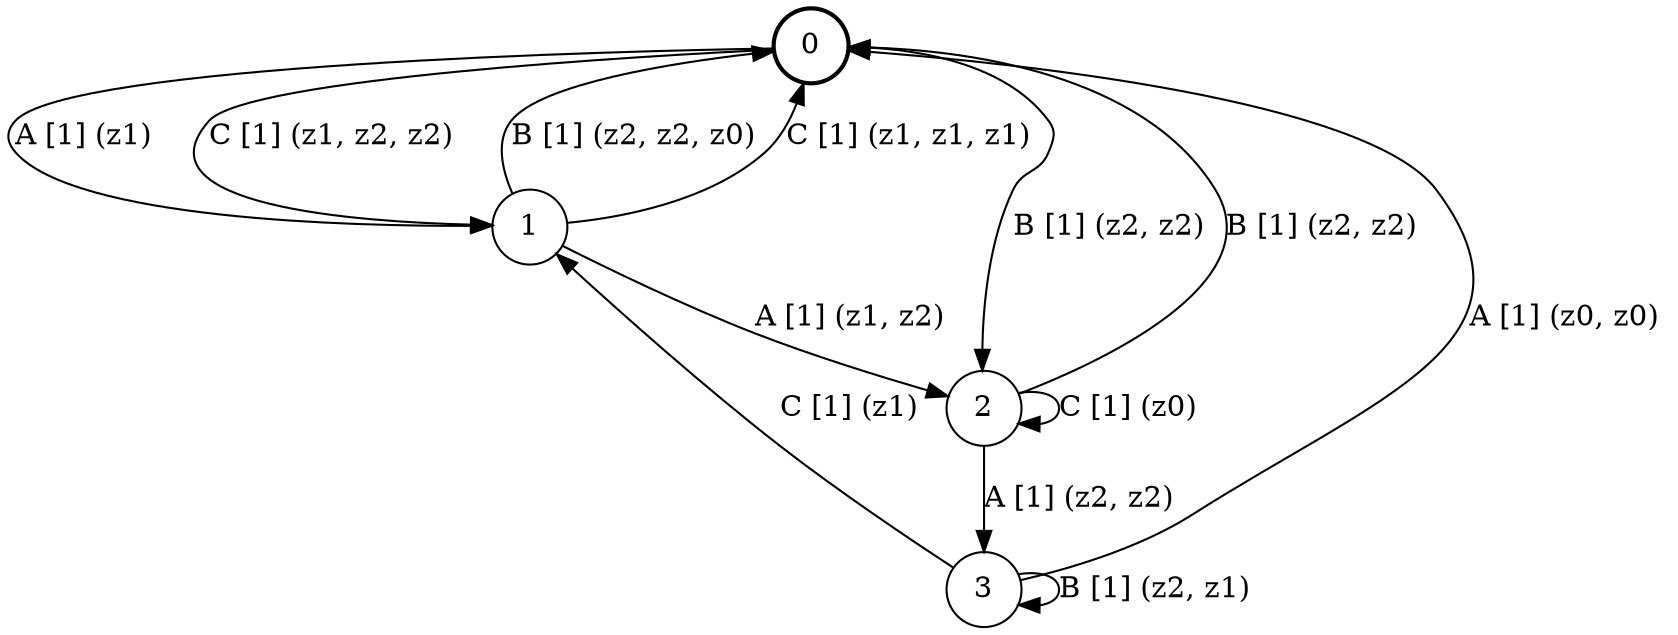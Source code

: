 # generated file, don't try to modify
# command: dot -Tpng <filename> > tree.png
digraph Automaton {
    node [shape = circle];
    0 [style = "bold"];
    0 -> 1 [label = "A [1] (z1) "];
    0 -> 2 [label = "B [1] (z2, z2) "];
    0 -> 1 [label = "C [1] (z1, z2, z2) "];
    1 -> 2 [label = "A [1] (z1, z2) "];
    1 -> 0 [label = "B [1] (z2, z2, z0) "];
    1 -> 0 [label = "C [1] (z1, z1, z1) "];
    2 -> 3 [label = "A [1] (z2, z2) "];
    2 -> 0 [label = "B [1] (z2, z2) "];
    2 -> 2 [label = "C [1] (z0) "];
    3 -> 0 [label = "A [1] (z0, z0) "];
    3 -> 3 [label = "B [1] (z2, z1) "];
    3 -> 1 [label = "C [1] (z1) "];
}
